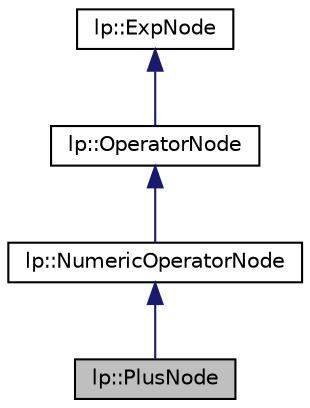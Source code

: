 digraph "lp::PlusNode"
{
  edge [fontname="Helvetica",fontsize="10",labelfontname="Helvetica",labelfontsize="10"];
  node [fontname="Helvetica",fontsize="10",shape=record];
  Node0 [label="lp::PlusNode",height=0.2,width=0.4,color="black", fillcolor="grey75", style="filled", fontcolor="black"];
  Node1 -> Node0 [dir="back",color="midnightblue",fontsize="10",style="solid",fontname="Helvetica"];
  Node1 [label="lp::NumericOperatorNode",height=0.2,width=0.4,color="black", fillcolor="white", style="filled",URL="$classlp_1_1NumericOperatorNode.html",tooltip="Definition of atributes and methods of NumericOperatorNode class. "];
  Node2 -> Node1 [dir="back",color="midnightblue",fontsize="10",style="solid",fontname="Helvetica"];
  Node2 [label="lp::OperatorNode",height=0.2,width=0.4,color="black", fillcolor="white", style="filled",URL="$classlp_1_1OperatorNode.html",tooltip="Definition of atributes and methods of OperatorNode class. "];
  Node3 -> Node2 [dir="back",color="midnightblue",fontsize="10",style="solid",fontname="Helvetica"];
  Node3 [label="lp::ExpNode",height=0.2,width=0.4,color="black", fillcolor="white", style="filled",URL="$classlp_1_1ExpNode.html",tooltip="Definition of atributes and methods of ExpNode class. "];
}
